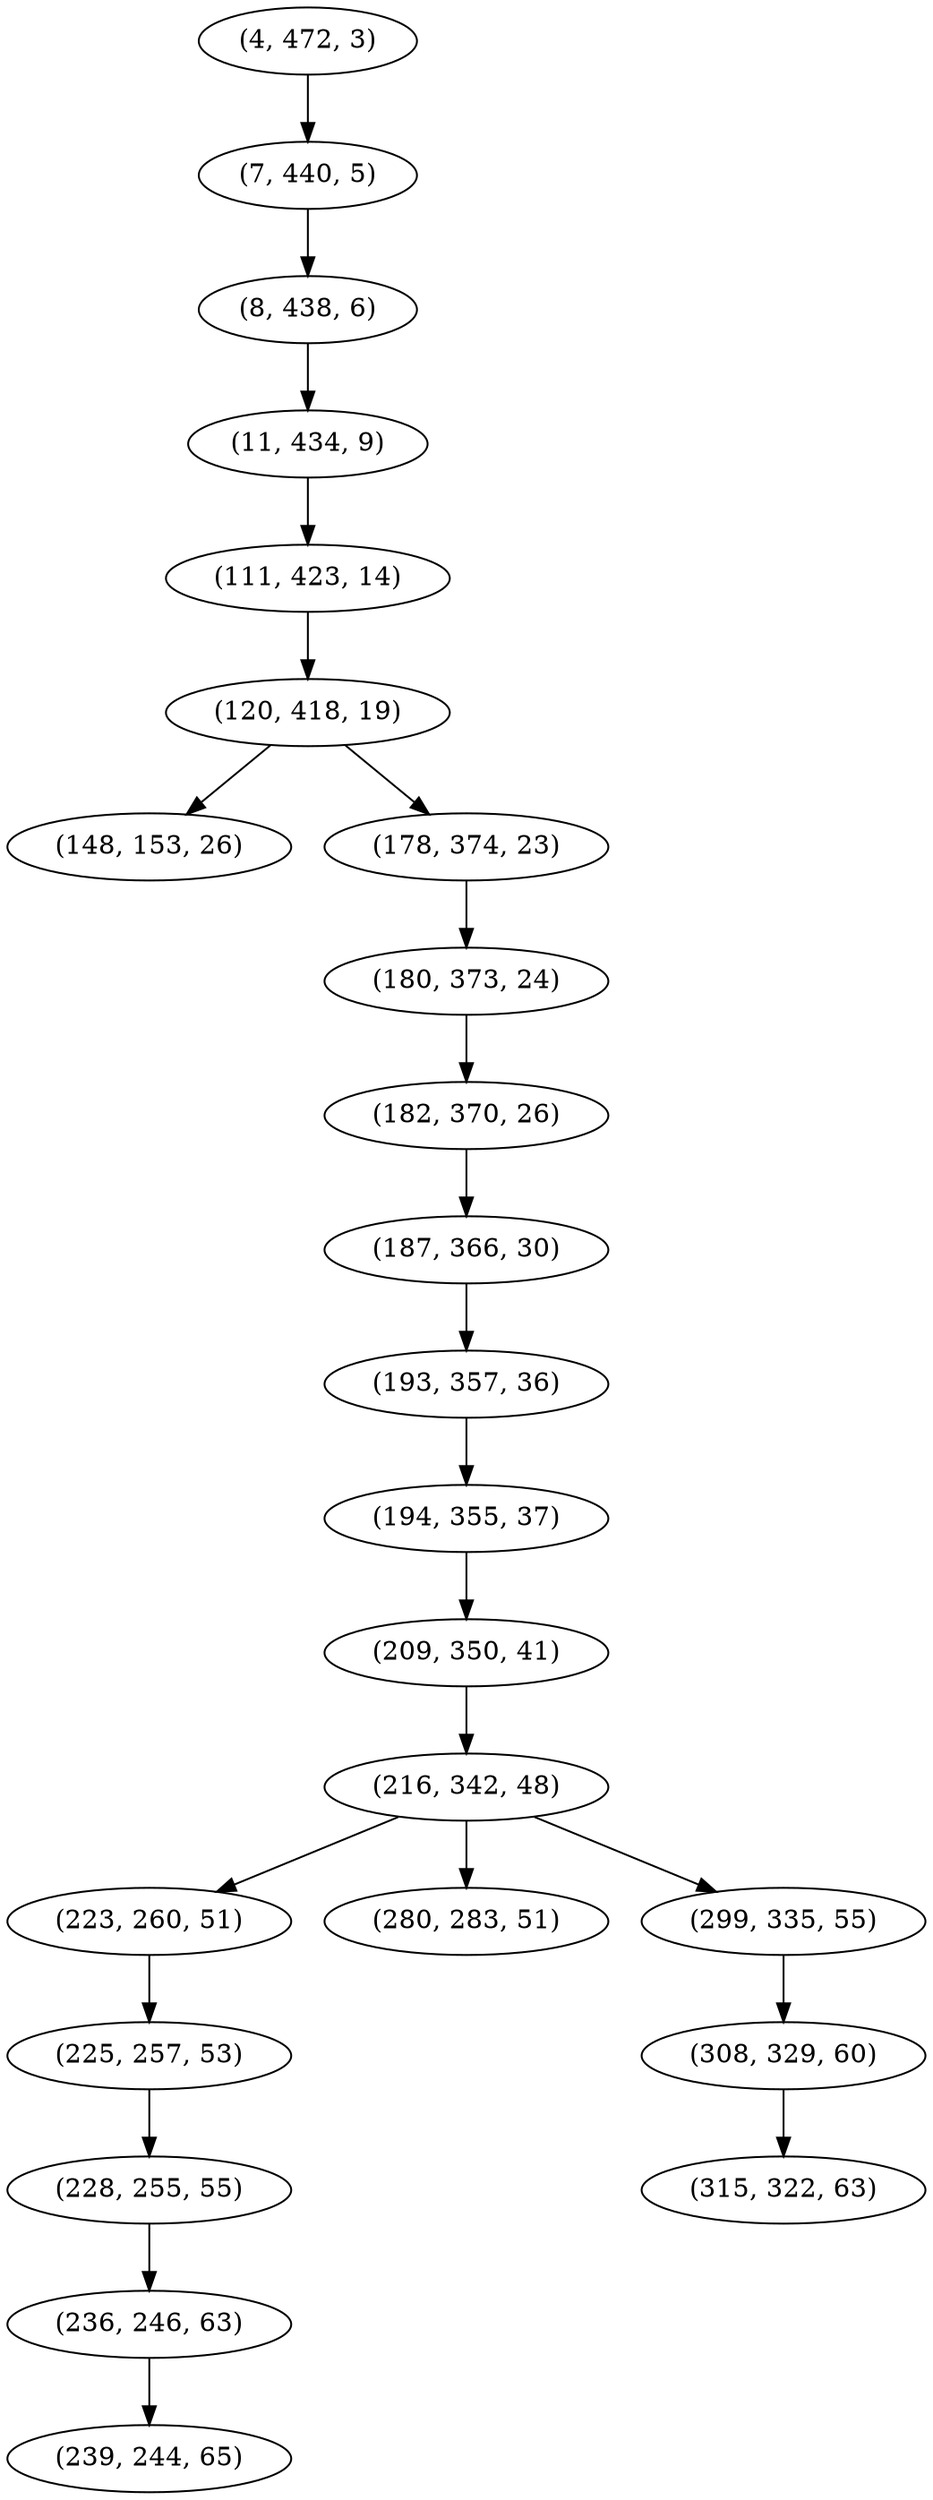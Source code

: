 digraph tree {
    "(4, 472, 3)";
    "(7, 440, 5)";
    "(8, 438, 6)";
    "(11, 434, 9)";
    "(111, 423, 14)";
    "(120, 418, 19)";
    "(148, 153, 26)";
    "(178, 374, 23)";
    "(180, 373, 24)";
    "(182, 370, 26)";
    "(187, 366, 30)";
    "(193, 357, 36)";
    "(194, 355, 37)";
    "(209, 350, 41)";
    "(216, 342, 48)";
    "(223, 260, 51)";
    "(225, 257, 53)";
    "(228, 255, 55)";
    "(236, 246, 63)";
    "(239, 244, 65)";
    "(280, 283, 51)";
    "(299, 335, 55)";
    "(308, 329, 60)";
    "(315, 322, 63)";
    "(4, 472, 3)" -> "(7, 440, 5)";
    "(7, 440, 5)" -> "(8, 438, 6)";
    "(8, 438, 6)" -> "(11, 434, 9)";
    "(11, 434, 9)" -> "(111, 423, 14)";
    "(111, 423, 14)" -> "(120, 418, 19)";
    "(120, 418, 19)" -> "(148, 153, 26)";
    "(120, 418, 19)" -> "(178, 374, 23)";
    "(178, 374, 23)" -> "(180, 373, 24)";
    "(180, 373, 24)" -> "(182, 370, 26)";
    "(182, 370, 26)" -> "(187, 366, 30)";
    "(187, 366, 30)" -> "(193, 357, 36)";
    "(193, 357, 36)" -> "(194, 355, 37)";
    "(194, 355, 37)" -> "(209, 350, 41)";
    "(209, 350, 41)" -> "(216, 342, 48)";
    "(216, 342, 48)" -> "(223, 260, 51)";
    "(216, 342, 48)" -> "(280, 283, 51)";
    "(216, 342, 48)" -> "(299, 335, 55)";
    "(223, 260, 51)" -> "(225, 257, 53)";
    "(225, 257, 53)" -> "(228, 255, 55)";
    "(228, 255, 55)" -> "(236, 246, 63)";
    "(236, 246, 63)" -> "(239, 244, 65)";
    "(299, 335, 55)" -> "(308, 329, 60)";
    "(308, 329, 60)" -> "(315, 322, 63)";
}
